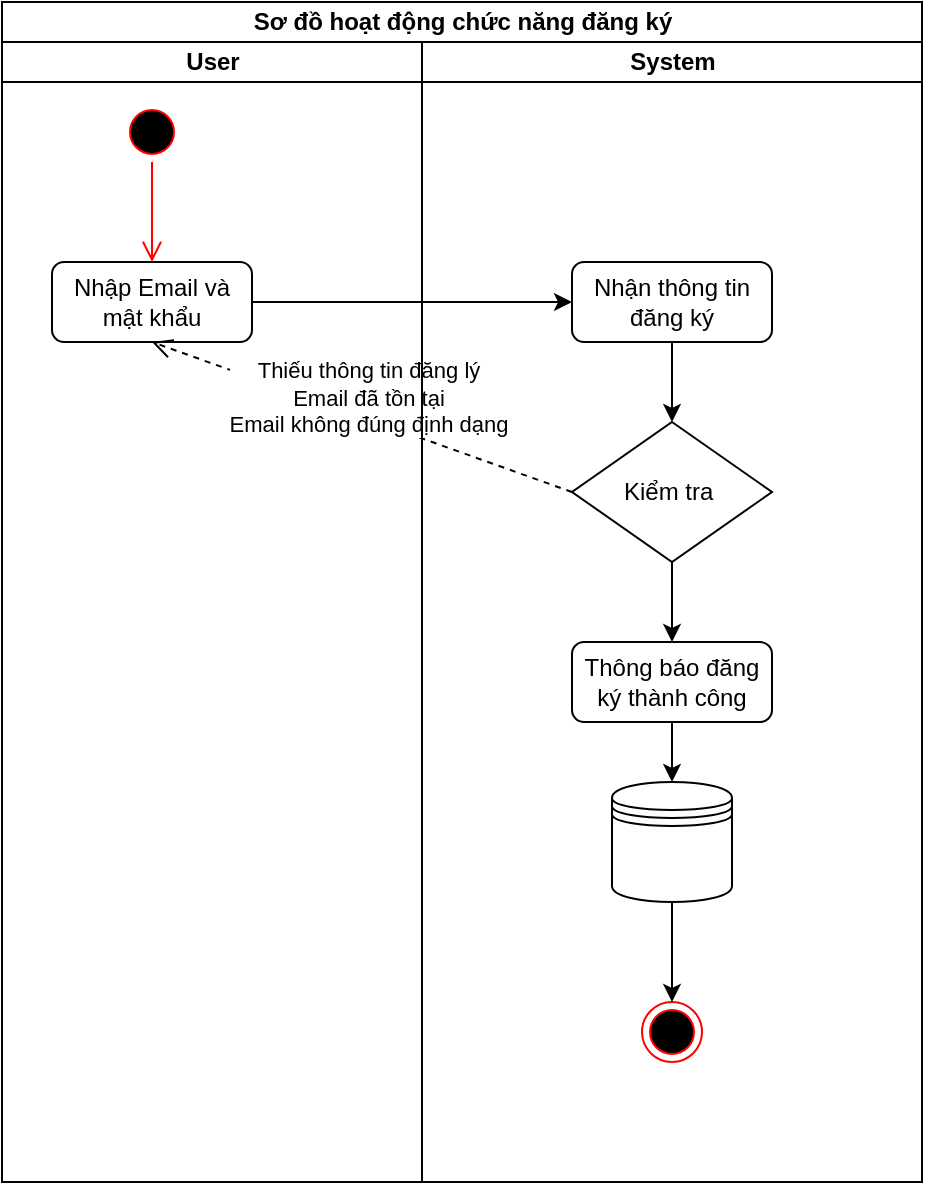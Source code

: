<mxfile>
    <diagram id="5Ujupbhn89dEGrXiVJIM" name="Register">
        <mxGraphModel dx="712" dy="475" grid="1" gridSize="10" guides="1" tooltips="1" connect="1" arrows="1" fold="1" page="1" pageScale="1" pageWidth="850" pageHeight="1100" math="0" shadow="0">
            <root>
                <mxCell id="0"/>
                <mxCell id="1" parent="0"/>
                <mxCell id="2" value="Sơ đồ hoạt động chức năng đăng ký" style="swimlane;childLayout=stackLayout;resizeParent=1;resizeParentMax=0;startSize=20;html=1;" vertex="1" parent="1">
                    <mxGeometry x="170" y="50" width="460" height="590" as="geometry"/>
                </mxCell>
                <mxCell id="3" value="User" style="swimlane;startSize=20;html=1;" vertex="1" parent="2">
                    <mxGeometry y="20" width="210" height="570" as="geometry"/>
                </mxCell>
                <mxCell id="11" value="Nhập Email và mật khẩu" style="rounded=1;whiteSpace=wrap;html=1;" vertex="1" parent="3">
                    <mxGeometry x="25" y="110" width="100" height="40" as="geometry"/>
                </mxCell>
                <mxCell id="27" value="" style="ellipse;html=1;shape=startState;fillColor=#000000;strokeColor=#ff0000;" vertex="1" parent="3">
                    <mxGeometry x="60" y="30" width="30" height="30" as="geometry"/>
                </mxCell>
                <mxCell id="28" value="" style="edgeStyle=orthogonalEdgeStyle;html=1;verticalAlign=bottom;endArrow=open;endSize=8;strokeColor=#ff0000;entryX=0.5;entryY=0;entryDx=0;entryDy=0;" edge="1" source="27" parent="3" target="11">
                    <mxGeometry relative="1" as="geometry">
                        <mxPoint x="155" y="130" as="targetPoint"/>
                    </mxGeometry>
                </mxCell>
                <mxCell id="12" value="" style="endArrow=classic;html=1;exitX=1;exitY=0.5;exitDx=0;exitDy=0;entryX=0;entryY=0.5;entryDx=0;entryDy=0;" edge="1" parent="2" source="11" target="13">
                    <mxGeometry width="50" height="50" relative="1" as="geometry">
                        <mxPoint x="90" y="260" as="sourcePoint"/>
                        <mxPoint x="180" y="150" as="targetPoint"/>
                    </mxGeometry>
                </mxCell>
                <mxCell id="16" value="Thiếu thông tin đăng lý&lt;br&gt;Email đã tồn tại&lt;br&gt;Email không đúng định dạng" style="html=1;verticalAlign=bottom;endArrow=open;dashed=1;endSize=8;entryX=0.5;entryY=1;entryDx=0;entryDy=0;exitX=0;exitY=0.5;exitDx=0;exitDy=0;" edge="1" parent="2" source="15" target="11">
                    <mxGeometry x="-0.067" y="11" relative="1" as="geometry">
                        <mxPoint x="110" y="260" as="sourcePoint"/>
                        <mxPoint x="30" y="260" as="targetPoint"/>
                        <mxPoint as="offset"/>
                    </mxGeometry>
                </mxCell>
                <mxCell id="4" value="System" style="swimlane;startSize=20;html=1;" vertex="1" parent="2">
                    <mxGeometry x="210" y="20" width="250" height="570" as="geometry"/>
                </mxCell>
                <mxCell id="13" value="Nhận thông tin đăng ký" style="rounded=1;whiteSpace=wrap;html=1;" vertex="1" parent="4">
                    <mxGeometry x="75" y="110" width="100" height="40" as="geometry"/>
                </mxCell>
                <mxCell id="15" value="Kiểm tra&amp;nbsp;" style="rhombus;whiteSpace=wrap;html=1;" vertex="1" parent="4">
                    <mxGeometry x="75" y="190" width="100" height="70" as="geometry"/>
                </mxCell>
                <mxCell id="14" value="" style="endArrow=classic;html=1;exitX=0.5;exitY=1;exitDx=0;exitDy=0;entryX=0.5;entryY=0;entryDx=0;entryDy=0;" edge="1" parent="4" source="13" target="15">
                    <mxGeometry width="50" height="50" relative="1" as="geometry">
                        <mxPoint x="-70" y="310" as="sourcePoint"/>
                        <mxPoint x="90" y="190" as="targetPoint"/>
                    </mxGeometry>
                </mxCell>
                <mxCell id="20" value="" style="endArrow=classic;html=1;exitX=0.5;exitY=1;exitDx=0;exitDy=0;entryX=0.5;entryY=0;entryDx=0;entryDy=0;" edge="1" parent="4" source="15" target="21">
                    <mxGeometry width="50" height="50" relative="1" as="geometry">
                        <mxPoint x="135" y="270" as="sourcePoint"/>
                        <mxPoint x="125" y="300" as="targetPoint"/>
                    </mxGeometry>
                </mxCell>
                <mxCell id="21" value="Thông báo đăng ký thành công" style="rounded=1;whiteSpace=wrap;html=1;" vertex="1" parent="4">
                    <mxGeometry x="75" y="300" width="100" height="40" as="geometry"/>
                </mxCell>
                <mxCell id="23" value="" style="endArrow=classic;html=1;exitX=0.5;exitY=1;exitDx=0;exitDy=0;entryX=0.5;entryY=0;entryDx=0;entryDy=0;" edge="1" parent="4" source="21" target="24">
                    <mxGeometry width="50" height="50" relative="1" as="geometry">
                        <mxPoint x="124.5" y="350" as="sourcePoint"/>
                        <mxPoint x="125" y="380" as="targetPoint"/>
                    </mxGeometry>
                </mxCell>
                <mxCell id="24" value="" style="shape=datastore;whiteSpace=wrap;html=1;" vertex="1" parent="4">
                    <mxGeometry x="95" y="370" width="60" height="60" as="geometry"/>
                </mxCell>
                <mxCell id="26" value="" style="ellipse;html=1;shape=endState;fillColor=#000000;strokeColor=#ff0000;" vertex="1" parent="4">
                    <mxGeometry x="110" y="480" width="30" height="30" as="geometry"/>
                </mxCell>
                <mxCell id="25" value="" style="endArrow=classic;html=1;exitX=0.5;exitY=1;exitDx=0;exitDy=0;" edge="1" parent="4" source="24" target="26">
                    <mxGeometry width="50" height="50" relative="1" as="geometry">
                        <mxPoint x="135" y="350" as="sourcePoint"/>
                        <mxPoint x="125" y="480" as="targetPoint"/>
                    </mxGeometry>
                </mxCell>
            </root>
        </mxGraphModel>
    </diagram>
    <diagram id="nhtBb6THCBNPhbd0uZjh" name="Login">
        <mxGraphModel dx="1017" dy="679" grid="1" gridSize="10" guides="1" tooltips="1" connect="1" arrows="1" fold="1" page="1" pageScale="1" pageWidth="850" pageHeight="1100" math="0" shadow="0">
            <root>
                <mxCell id="0"/>
                <mxCell id="1" parent="0"/>
                <mxCell id="-ehZkE86zxHvedlksgDy-1" value="Sơ đồ hoạt động chức năng đăng nhập" style="swimlane;childLayout=stackLayout;resizeParent=1;resizeParentMax=0;startSize=20;html=1;strokeColor=none;" vertex="1" parent="1">
                    <mxGeometry x="200" y="10" width="640" height="730" as="geometry"/>
                </mxCell>
                <mxCell id="-ehZkE86zxHvedlksgDy-2" value="User" style="swimlane;startSize=20;html=1;strokeColor=#FFFFFF;" vertex="1" parent="-ehZkE86zxHvedlksgDy-1">
                    <mxGeometry y="20" width="320" height="710" as="geometry"/>
                </mxCell>
                <mxCell id="-ehZkE86zxHvedlksgDy-6" value="" style="ellipse;html=1;shape=startState;fillColor=#000000;strokeColor=#ff0000;" vertex="1" parent="-ehZkE86zxHvedlksgDy-2">
                    <mxGeometry x="120.0" y="30" width="30" height="30" as="geometry"/>
                </mxCell>
                <mxCell id="-ehZkE86zxHvedlksgDy-7" value="" style="edgeStyle=orthogonalEdgeStyle;html=1;verticalAlign=bottom;endArrow=open;endSize=8;strokeColor=#ff0000;entryX=0.5;entryY=0;entryDx=0;entryDy=0;" edge="1" source="-ehZkE86zxHvedlksgDy-6" parent="-ehZkE86zxHvedlksgDy-2" target="-ehZkE86zxHvedlksgDy-8">
                    <mxGeometry relative="1" as="geometry">
                        <mxPoint x="135.0" y="120" as="targetPoint"/>
                    </mxGeometry>
                </mxCell>
                <mxCell id="-ehZkE86zxHvedlksgDy-8" value="Nhập thông tin đăng nhập" style="rounded=1;whiteSpace=wrap;html=1;arcSize=40;fontColor=#000000;fillColor=#ffffc0;strokeColor=none;" vertex="1" parent="-ehZkE86zxHvedlksgDy-2">
                    <mxGeometry x="75.0" y="120" width="120" height="40" as="geometry"/>
                </mxCell>
                <mxCell id="-ehZkE86zxHvedlksgDy-23" value="Thông báo đăng nhập thất bại" style="rounded=1;whiteSpace=wrap;html=1;arcSize=40;fontColor=#000000;fillColor=#ffffc0;strokeColor=none;" vertex="1" parent="-ehZkE86zxHvedlksgDy-2">
                    <mxGeometry x="260" y="435" width="120" height="40" as="geometry"/>
                </mxCell>
                <mxCell id="-ehZkE86zxHvedlksgDy-24" value="" style="edgeStyle=orthogonalEdgeStyle;html=1;verticalAlign=bottom;endArrow=open;endSize=8;strokeColor=#e7dfdf;fontColor=#000000;entryX=0.25;entryY=1;entryDx=0;entryDy=0;exitX=0;exitY=0.5;exitDx=0;exitDy=0;" edge="1" source="-ehZkE86zxHvedlksgDy-23" parent="-ehZkE86zxHvedlksgDy-2" target="-ehZkE86zxHvedlksgDy-8">
                    <mxGeometry relative="1" as="geometry">
                        <mxPoint x="280" y="530" as="targetPoint"/>
                    </mxGeometry>
                </mxCell>
                <mxCell id="-ehZkE86zxHvedlksgDy-9" value="" style="edgeStyle=orthogonalEdgeStyle;html=1;verticalAlign=bottom;endArrow=open;endSize=8;strokeColor=#FFFFFF;entryX=0;entryY=0.5;entryDx=0;entryDy=0;" edge="1" source="-ehZkE86zxHvedlksgDy-8" parent="-ehZkE86zxHvedlksgDy-1" target="-ehZkE86zxHvedlksgDy-10">
                    <mxGeometry relative="1" as="geometry">
                        <mxPoint x="420.0" y="160" as="targetPoint"/>
                    </mxGeometry>
                </mxCell>
                <mxCell id="-ehZkE86zxHvedlksgDy-13" value="Thông tin không đúng định dạng&lt;br&gt;Thiếu thông tin&lt;br&gt;" style="edgeStyle=orthogonalEdgeStyle;html=1;align=left;verticalAlign=bottom;endArrow=open;endSize=8;strokeColor=#efe6e6;entryX=0.75;entryY=1;entryDx=0;entryDy=0;" edge="1" source="-ehZkE86zxHvedlksgDy-12" parent="-ehZkE86zxHvedlksgDy-1" target="-ehZkE86zxHvedlksgDy-8">
                    <mxGeometry x="0.028" y="-10" relative="1" as="geometry">
                        <mxPoint x="550.0" y="290" as="targetPoint"/>
                        <mxPoint as="offset"/>
                    </mxGeometry>
                </mxCell>
                <mxCell id="-ehZkE86zxHvedlksgDy-18" value="Không tìm thấy" style="edgeStyle=orthogonalEdgeStyle;html=1;align=left;verticalAlign=bottom;endArrow=open;endSize=8;strokeColor=#FFFFFF;fontColor=#faf5f5;entryX=1;entryY=0.5;entryDx=0;entryDy=0;" edge="1" source="-ehZkE86zxHvedlksgDy-17" parent="-ehZkE86zxHvedlksgDy-1" target="-ehZkE86zxHvedlksgDy-23">
                    <mxGeometry x="1" y="-27" relative="1" as="geometry">
                        <mxPoint x="330" y="475" as="targetPoint"/>
                        <mxPoint x="-10" y="2" as="offset"/>
                    </mxGeometry>
                </mxCell>
                <mxCell id="-ehZkE86zxHvedlksgDy-3" value="System" style="swimlane;startSize=20;html=1;" vertex="1" parent="-ehZkE86zxHvedlksgDy-1">
                    <mxGeometry x="320" y="20" width="320" height="710" as="geometry"/>
                </mxCell>
                <mxCell id="-ehZkE86zxHvedlksgDy-10" value="Ghi nhận thông tin" style="rounded=1;whiteSpace=wrap;html=1;arcSize=40;fontColor=#000000;fillColor=#ffffc0;strokeColor=none;" vertex="1" parent="-ehZkE86zxHvedlksgDy-3">
                    <mxGeometry x="100.0" y="120" width="120" height="40" as="geometry"/>
                </mxCell>
                <mxCell id="-ehZkE86zxHvedlksgDy-11" value="" style="edgeStyle=orthogonalEdgeStyle;html=1;verticalAlign=bottom;endArrow=open;endSize=8;strokeColor=#FFFFFF;entryX=0.5;entryY=0;entryDx=0;entryDy=0;" edge="1" source="-ehZkE86zxHvedlksgDy-10" parent="-ehZkE86zxHvedlksgDy-3" target="-ehZkE86zxHvedlksgDy-12">
                    <mxGeometry relative="1" as="geometry">
                        <mxPoint x="160.0" y="240" as="targetPoint"/>
                    </mxGeometry>
                </mxCell>
                <mxCell id="-ehZkE86zxHvedlksgDy-12" value="Kiêm tra thông tin" style="rhombus;whiteSpace=wrap;html=1;fillColor=#ffffc0;strokeColor=#f7f7f7;fontColor=#000000;" vertex="1" parent="-ehZkE86zxHvedlksgDy-3">
                    <mxGeometry x="105" y="230" width="110" height="80" as="geometry"/>
                </mxCell>
                <mxCell id="-ehZkE86zxHvedlksgDy-14" value="Đủ thông tin&lt;br&gt;Đúng định dạng" style="edgeStyle=orthogonalEdgeStyle;html=1;align=left;verticalAlign=top;endArrow=open;endSize=8;strokeColor=#FFFFFF;entryX=0.5;entryY=0;entryDx=0;entryDy=0;" edge="1" source="-ehZkE86zxHvedlksgDy-12" parent="-ehZkE86zxHvedlksgDy-3" target="-ehZkE86zxHvedlksgDy-15">
                    <mxGeometry x="-1" relative="1" as="geometry">
                        <mxPoint x="160.0" y="360" as="targetPoint"/>
                    </mxGeometry>
                </mxCell>
                <mxCell id="-ehZkE86zxHvedlksgDy-15" value="Đưa thông tin xuống sever" style="rounded=1;whiteSpace=wrap;html=1;arcSize=40;fontColor=#000000;fillColor=#ffffc0;strokeColor=none;" vertex="1" parent="-ehZkE86zxHvedlksgDy-3">
                    <mxGeometry x="100.0" y="360" width="120" height="40" as="geometry"/>
                </mxCell>
                <mxCell id="-ehZkE86zxHvedlksgDy-17" value="Kiểm tra thông tin" style="rhombus;whiteSpace=wrap;html=1;fillColor=#ffffc0;strokeColor=none;fontColor=#000000;" vertex="1" parent="-ehZkE86zxHvedlksgDy-3">
                    <mxGeometry x="105" y="430" width="110" height="50" as="geometry"/>
                </mxCell>
                <mxCell id="-ehZkE86zxHvedlksgDy-19" value="Tìm thấy" style="edgeStyle=orthogonalEdgeStyle;html=1;align=left;verticalAlign=top;endArrow=open;endSize=8;strokeColor=#FFFFFF;fontColor=#FFFFFF;entryX=0.5;entryY=0;entryDx=0;entryDy=0;" edge="1" source="-ehZkE86zxHvedlksgDy-17" parent="-ehZkE86zxHvedlksgDy-3" target="-ehZkE86zxHvedlksgDy-31">
                    <mxGeometry x="-1" relative="1" as="geometry">
                        <mxPoint x="160" y="540" as="targetPoint"/>
                    </mxGeometry>
                </mxCell>
                <mxCell id="-ehZkE86zxHvedlksgDy-22" value="" style="edgeStyle=orthogonalEdgeStyle;html=1;verticalAlign=bottom;endArrow=open;endSize=8;strokeColor=#f9f5f5;entryX=0.5;entryY=0;entryDx=0;entryDy=0;exitX=0.5;exitY=1;exitDx=0;exitDy=0;" edge="1" parent="-ehZkE86zxHvedlksgDy-3" source="-ehZkE86zxHvedlksgDy-15" target="-ehZkE86zxHvedlksgDy-17">
                    <mxGeometry relative="1" as="geometry">
                        <mxPoint x="110.0" y="150" as="targetPoint"/>
                        <mxPoint x="-75.0" y="150" as="sourcePoint"/>
                    </mxGeometry>
                </mxCell>
                <mxCell id="-ehZkE86zxHvedlksgDy-31" value="Thông báo đăng nhập thành công" style="rounded=1;whiteSpace=wrap;html=1;arcSize=40;fontColor=#000000;fillColor=#ffffc0;strokeColor=none;" vertex="1" parent="-ehZkE86zxHvedlksgDy-3">
                    <mxGeometry x="100" y="530" width="120" height="40" as="geometry"/>
                </mxCell>
                <mxCell id="-ehZkE86zxHvedlksgDy-32" value="" style="edgeStyle=orthogonalEdgeStyle;html=1;verticalAlign=bottom;endArrow=open;endSize=8;strokeColor=#FFFFFF;fontColor=#000000;entryX=0.5;entryY=0;entryDx=0;entryDy=0;" edge="1" source="-ehZkE86zxHvedlksgDy-31" parent="-ehZkE86zxHvedlksgDy-3" target="-ehZkE86zxHvedlksgDy-33">
                    <mxGeometry relative="1" as="geometry">
                        <mxPoint x="160" y="620" as="targetPoint"/>
                    </mxGeometry>
                </mxCell>
                <mxCell id="-ehZkE86zxHvedlksgDy-33" value="Chuyển về trang chủ" style="rounded=1;whiteSpace=wrap;html=1;arcSize=40;fontColor=#000000;fillColor=#ffffc0;strokeColor=none;" vertex="1" parent="-ehZkE86zxHvedlksgDy-3">
                    <mxGeometry x="100" y="600" width="120" height="40" as="geometry"/>
                </mxCell>
                <mxCell id="-ehZkE86zxHvedlksgDy-34" value="" style="edgeStyle=orthogonalEdgeStyle;html=1;verticalAlign=bottom;endArrow=open;endSize=8;strokeColor=#ff0000;fontColor=#000000;entryX=0.5;entryY=0;entryDx=0;entryDy=0;" edge="1" source="-ehZkE86zxHvedlksgDy-33" parent="-ehZkE86zxHvedlksgDy-3" target="-ehZkE86zxHvedlksgDy-35">
                    <mxGeometry relative="1" as="geometry">
                        <mxPoint x="160" y="680" as="targetPoint"/>
                    </mxGeometry>
                </mxCell>
                <mxCell id="-ehZkE86zxHvedlksgDy-35" value="" style="ellipse;html=1;shape=endState;fillColor=#000000;strokeColor=#ff0000;fontColor=#000000;" vertex="1" parent="-ehZkE86zxHvedlksgDy-3">
                    <mxGeometry x="145" y="680" width="30" height="30" as="geometry"/>
                </mxCell>
            </root>
        </mxGraphModel>
    </diagram>
    <diagram id="C7aJdHcupyNuUhrZXNJ8" name="Search">
        <mxGraphModel dx="1562" dy="475" grid="1" gridSize="10" guides="1" tooltips="1" connect="1" arrows="1" fold="1" page="1" pageScale="1" pageWidth="850" pageHeight="1100" math="0" shadow="0">
            <root>
                <mxCell id="0"/>
                <mxCell id="1" parent="0"/>
                <mxCell id="rdrEFXHb8asc_fd9_eaT-1" value="Sơ đồ chức năng tìm kiếm khách sạn" style="swimlane;childLayout=stackLayout;resizeParent=1;resizeParentMax=0;startSize=20;html=1;strokeColor=#f7f7f7;fontColor=#FFFFFF;" vertex="1" parent="1">
                    <mxGeometry x="-110.0" y="20" width="815.0" height="640" as="geometry"/>
                </mxCell>
                <mxCell id="rdrEFXHb8asc_fd9_eaT-9" value="" style="edgeStyle=none;html=1;strokeColor=#FFFFFF;fontColor=#000000;" edge="1" parent="rdrEFXHb8asc_fd9_eaT-1" source="rdrEFXHb8asc_fd9_eaT-6" target="rdrEFXHb8asc_fd9_eaT-8">
                    <mxGeometry relative="1" as="geometry"/>
                </mxCell>
                <mxCell id="rdrEFXHb8asc_fd9_eaT-12" value="" style="endArrow=open;endFill=1;endSize=12;html=1;strokeColor=#FFFFFF;fontColor=#000000;exitX=0;exitY=0.5;exitDx=0;exitDy=0;entryX=0.5;entryY=1;entryDx=0;entryDy=0;" edge="1" parent="rdrEFXHb8asc_fd9_eaT-1" source="rdrEFXHb8asc_fd9_eaT-10" target="rdrEFXHb8asc_fd9_eaT-6">
                    <mxGeometry width="160" relative="1" as="geometry">
                        <mxPoint x="250.0" y="350" as="sourcePoint"/>
                        <mxPoint x="410.0" y="350" as="targetPoint"/>
                        <Array as="points">
                            <mxPoint x="165.0" y="310"/>
                        </Array>
                    </mxGeometry>
                </mxCell>
                <mxCell id="rdrEFXHb8asc_fd9_eaT-2" value="User" style="swimlane;startSize=20;html=1;strokeColor=#f7f7f7;fontColor=#FFFFFF;" vertex="1" parent="rdrEFXHb8asc_fd9_eaT-1">
                    <mxGeometry y="20" width="425.0" height="620" as="geometry"/>
                </mxCell>
                <mxCell id="rdrEFXHb8asc_fd9_eaT-7" value="" style="edgeStyle=none;html=1;strokeColor=#FFFFFF;fontColor=#FFFFFF;" edge="1" parent="rdrEFXHb8asc_fd9_eaT-2" source="rdrEFXHb8asc_fd9_eaT-5" target="rdrEFXHb8asc_fd9_eaT-6">
                    <mxGeometry relative="1" as="geometry"/>
                </mxCell>
                <mxCell id="rdrEFXHb8asc_fd9_eaT-5" value="" style="ellipse;fillColor=strokeColor;strokeColor=#f7f7f7;fontColor=#FFFFFF;" vertex="1" parent="rdrEFXHb8asc_fd9_eaT-2">
                    <mxGeometry x="150.0" y="40" width="30" height="30" as="geometry"/>
                </mxCell>
                <mxCell id="rdrEFXHb8asc_fd9_eaT-6" value="Nhập thông tin tìm kiếm (tên, địa điểm)" style="rounded=1;whiteSpace=wrap;html=1;fillColor=strokeColor;strokeColor=#f7f7f7;fontColor=#000000;" vertex="1" parent="rdrEFXHb8asc_fd9_eaT-2">
                    <mxGeometry x="105.0" y="135" width="120" height="60" as="geometry"/>
                </mxCell>
                <mxCell id="rdrEFXHb8asc_fd9_eaT-14" value="Hiện thị kết quả tìm kiếm" style="whiteSpace=wrap;html=1;fillColor=strokeColor;strokeColor=#f7f7f7;fontColor=#000000;rounded=1;" vertex="1" parent="rdrEFXHb8asc_fd9_eaT-2">
                    <mxGeometry x="130.0" y="400" width="120" height="60" as="geometry"/>
                </mxCell>
                <mxCell id="rdrEFXHb8asc_fd9_eaT-16" value="" style="ellipse;html=1;shape=endState;fillColor=strokeColor;strokeColor=#f7f7f7;fontColor=#f3eded;" vertex="1" parent="rdrEFXHb8asc_fd9_eaT-2">
                    <mxGeometry x="175.0" y="530" width="30" height="30" as="geometry"/>
                </mxCell>
                <mxCell id="rdrEFXHb8asc_fd9_eaT-17" value="" style="endArrow=classic;html=1;strokeColor=#FFFFFF;fontColor=#f3eded;exitX=0.5;exitY=1;exitDx=0;exitDy=0;entryX=0.5;entryY=0;entryDx=0;entryDy=0;" edge="1" parent="rdrEFXHb8asc_fd9_eaT-2" source="rdrEFXHb8asc_fd9_eaT-14" target="rdrEFXHb8asc_fd9_eaT-16">
                    <mxGeometry width="50" height="50" relative="1" as="geometry">
                        <mxPoint x="270.0" y="530" as="sourcePoint"/>
                        <mxPoint x="320.0" y="480" as="targetPoint"/>
                    </mxGeometry>
                </mxCell>
                <mxCell id="rdrEFXHb8asc_fd9_eaT-3" value="System" style="swimlane;startSize=20;html=1;strokeColor=#f7f7f7;fontColor=#FFFFFF;" vertex="1" parent="rdrEFXHb8asc_fd9_eaT-1">
                    <mxGeometry x="425.0" y="20" width="390" height="620" as="geometry"/>
                </mxCell>
                <mxCell id="rdrEFXHb8asc_fd9_eaT-11" value="" style="edgeStyle=none;html=1;strokeColor=#FFFFFF;fontColor=#000000;" edge="1" parent="rdrEFXHb8asc_fd9_eaT-3" source="rdrEFXHb8asc_fd9_eaT-8" target="rdrEFXHb8asc_fd9_eaT-10">
                    <mxGeometry relative="1" as="geometry"/>
                </mxCell>
                <mxCell id="rdrEFXHb8asc_fd9_eaT-8" value="Ghi nhận thông tin tìm kiếm" style="whiteSpace=wrap;html=1;fillColor=strokeColor;strokeColor=#f7f7f7;fontColor=#000000;rounded=1;" vertex="1" parent="rdrEFXHb8asc_fd9_eaT-3">
                    <mxGeometry x="55" y="135" width="120" height="60" as="geometry"/>
                </mxCell>
                <mxCell id="rdrEFXHb8asc_fd9_eaT-10" value="Tìm kiếm trong database" style="rhombus;whiteSpace=wrap;html=1;fillColor=strokeColor;strokeColor=#f7f7f7;fontColor=#000000;rounded=1;" vertex="1" parent="rdrEFXHb8asc_fd9_eaT-3">
                    <mxGeometry x="55" y="240" width="117.5" height="100" as="geometry"/>
                </mxCell>
                <mxCell id="rdrEFXHb8asc_fd9_eaT-15" value="" style="edgeStyle=none;html=1;strokeColor=#FFFFFF;fontColor=#f3eded;exitX=0.5;exitY=1;exitDx=0;exitDy=0;" edge="1" parent="rdrEFXHb8asc_fd9_eaT-1" source="rdrEFXHb8asc_fd9_eaT-10" target="rdrEFXHb8asc_fd9_eaT-14">
                    <mxGeometry relative="1" as="geometry">
                        <mxPoint x="540.0" y="370" as="sourcePoint"/>
                    </mxGeometry>
                </mxCell>
                <mxCell id="rdrEFXHb8asc_fd9_eaT-13" value="&lt;font color=&quot;#f3eded&quot;&gt;Không tìm thấy được kết quả&lt;/font&gt;" style="text;html=1;align=center;verticalAlign=middle;resizable=0;points=[];autosize=1;strokeColor=none;fillColor=none;fontColor=#000000;" vertex="1" parent="1">
                    <mxGeometry x="100" y="305" width="180" height="30" as="geometry"/>
                </mxCell>
            </root>
        </mxGraphModel>
    </diagram>
    <diagram id="DA7FtAbLvIrjiPwOs-OV" name="Booking">
        <mxGraphModel dx="1187" dy="792" grid="1" gridSize="10" guides="1" tooltips="1" connect="1" arrows="1" fold="1" page="1" pageScale="1" pageWidth="850" pageHeight="1100" math="0" shadow="0">
            <root>
                <mxCell id="0"/>
                <mxCell id="1" parent="0"/>
                <mxCell id="kn81kQRsA43Yj5D7p8f8-1" value="Sơ đồ hoạt động chức năng đặt phòng" style="swimlane;childLayout=stackLayout;resizeParent=1;resizeParentMax=0;startSize=20;html=1;strokeColor=#f7f7f7;fontColor=#f3eded;" vertex="1" parent="1">
                    <mxGeometry x="140.0" y="30" width="1000" height="1040" as="geometry"/>
                </mxCell>
                <mxCell id="kn81kQRsA43Yj5D7p8f8-2" value="&lt;font color=&quot;#ffffff&quot;&gt;User&lt;/font&gt;" style="swimlane;startSize=20;html=1;strokeColor=#f7f7f7;fontColor=#000000;" vertex="1" parent="kn81kQRsA43Yj5D7p8f8-1">
                    <mxGeometry y="20" width="380" height="1020" as="geometry"/>
                </mxCell>
                <mxCell id="kn81kQRsA43Yj5D7p8f8-8" value="" style="edgeStyle=none;html=1;strokeColor=#FFFFFF;fontColor=#f3eded;" edge="1" parent="kn81kQRsA43Yj5D7p8f8-2" source="kn81kQRsA43Yj5D7p8f8-6" target="kn81kQRsA43Yj5D7p8f8-7">
                    <mxGeometry relative="1" as="geometry"/>
                </mxCell>
                <mxCell id="kn81kQRsA43Yj5D7p8f8-6" value="" style="ellipse;fillColor=strokeColor;strokeColor=#f7f7f7;fontColor=#f3eded;" vertex="1" parent="kn81kQRsA43Yj5D7p8f8-2">
                    <mxGeometry x="105.0" y="40" width="30" height="30" as="geometry"/>
                </mxCell>
                <mxCell id="kn81kQRsA43Yj5D7p8f8-10" value="" style="edgeStyle=none;html=1;strokeColor=#FFFFFF;fontColor=#FFFFFF;" edge="1" parent="kn81kQRsA43Yj5D7p8f8-2" source="kn81kQRsA43Yj5D7p8f8-7" target="kn81kQRsA43Yj5D7p8f8-9">
                    <mxGeometry relative="1" as="geometry"/>
                </mxCell>
                <mxCell id="kn81kQRsA43Yj5D7p8f8-7" value="&lt;font color=&quot;#000000&quot;&gt;Chọn Khách sạn&lt;/font&gt;" style="rounded=1;whiteSpace=wrap;html=1;fillColor=strokeColor;strokeColor=#f7f7f7;fontColor=#f3eded;" vertex="1" parent="kn81kQRsA43Yj5D7p8f8-2">
                    <mxGeometry x="60.0" y="100" width="120" height="60" as="geometry"/>
                </mxCell>
                <mxCell id="kn81kQRsA43Yj5D7p8f8-13" value="" style="edgeStyle=none;html=1;strokeColor=#FFFFFF;fontColor=#FFFFFF;" edge="1" parent="kn81kQRsA43Yj5D7p8f8-2" source="kn81kQRsA43Yj5D7p8f8-9" target="kn81kQRsA43Yj5D7p8f8-12">
                    <mxGeometry relative="1" as="geometry"/>
                </mxCell>
                <mxCell id="kn81kQRsA43Yj5D7p8f8-9" value="&lt;font color=&quot;#000000&quot;&gt;Chọn phòng&lt;/font&gt;" style="rounded=1;whiteSpace=wrap;html=1;fillColor=strokeColor;strokeColor=#f7f7f7;fontColor=#f3eded;" vertex="1" parent="kn81kQRsA43Yj5D7p8f8-2">
                    <mxGeometry x="60.0" y="180" width="120" height="60" as="geometry"/>
                </mxCell>
                <mxCell id="kn81kQRsA43Yj5D7p8f8-15" value="" style="edgeStyle=none;html=1;strokeColor=#FFFFFF;fontColor=#000000;" edge="1" parent="kn81kQRsA43Yj5D7p8f8-2" source="kn81kQRsA43Yj5D7p8f8-12" target="kn81kQRsA43Yj5D7p8f8-14">
                    <mxGeometry relative="1" as="geometry"/>
                </mxCell>
                <mxCell id="kn81kQRsA43Yj5D7p8f8-12" value="Đặt phòng" style="whiteSpace=wrap;html=1;fillColor=strokeColor;strokeColor=#f7f7f7;fontColor=#000000;rounded=1;" vertex="1" parent="kn81kQRsA43Yj5D7p8f8-2">
                    <mxGeometry x="60.0" y="260" width="120" height="60" as="geometry"/>
                </mxCell>
                <mxCell id="kn81kQRsA43Yj5D7p8f8-14" value="Nhập thông tin liên hệ" style="whiteSpace=wrap;html=1;fillColor=strokeColor;strokeColor=#f7f7f7;fontColor=#000000;rounded=1;" vertex="1" parent="kn81kQRsA43Yj5D7p8f8-2">
                    <mxGeometry x="60.0" y="340" width="120" height="60" as="geometry"/>
                </mxCell>
                <mxCell id="kn81kQRsA43Yj5D7p8f8-47" value="Nhận email phản hồi xác nhận đặt phòng" style="whiteSpace=wrap;html=1;fillColor=strokeColor;strokeColor=#f7f7f7;fontColor=#000000;rounded=1;" vertex="1" parent="kn81kQRsA43Yj5D7p8f8-2">
                    <mxGeometry x="80.0" y="740" width="120" height="60" as="geometry"/>
                </mxCell>
                <mxCell id="kn81kQRsA43Yj5D7p8f8-49" value="" style="ellipse;html=1;shape=endState;fillColor=strokeColor;strokeColor=#f7f7f7;fontColor=#FFFFFF;" vertex="1" parent="kn81kQRsA43Yj5D7p8f8-2">
                    <mxGeometry x="125.0" y="880" width="30" height="30" as="geometry"/>
                </mxCell>
                <mxCell id="kn81kQRsA43Yj5D7p8f8-50" value="" style="html=1;verticalAlign=bottom;labelBackgroundColor=none;endArrow=block;endFill=1;strokeColor=#FFFFFF;fontColor=#FFFFFF;exitX=0.5;exitY=1;exitDx=0;exitDy=0;entryX=0.5;entryY=0;entryDx=0;entryDy=0;" edge="1" parent="kn81kQRsA43Yj5D7p8f8-2" source="kn81kQRsA43Yj5D7p8f8-47" target="kn81kQRsA43Yj5D7p8f8-49">
                    <mxGeometry width="160" relative="1" as="geometry">
                        <mxPoint x="220.0" y="870" as="sourcePoint"/>
                        <mxPoint x="380.0" y="870" as="targetPoint"/>
                    </mxGeometry>
                </mxCell>
                <mxCell id="kn81kQRsA43Yj5D7p8f8-4" value="System" style="swimlane;startSize=20;html=1;strokeColor=#f7f7f7;fontColor=#f3eded;" vertex="1" parent="kn81kQRsA43Yj5D7p8f8-1">
                    <mxGeometry x="380" y="20" width="340" height="1020" as="geometry"/>
                </mxCell>
                <mxCell id="kn81kQRsA43Yj5D7p8f8-19" value="" style="edgeStyle=none;html=1;strokeColor=#FFFFFF;fontColor=#000000;" edge="1" parent="kn81kQRsA43Yj5D7p8f8-4" source="kn81kQRsA43Yj5D7p8f8-16" target="kn81kQRsA43Yj5D7p8f8-18">
                    <mxGeometry relative="1" as="geometry"/>
                </mxCell>
                <mxCell id="kn81kQRsA43Yj5D7p8f8-16" value="Nhận thông tin liên hệ" style="whiteSpace=wrap;html=1;fillColor=strokeColor;strokeColor=#f7f7f7;fontColor=#000000;rounded=1;" vertex="1" parent="kn81kQRsA43Yj5D7p8f8-4">
                    <mxGeometry x="80" y="340" width="120" height="60" as="geometry"/>
                </mxCell>
                <mxCell id="kn81kQRsA43Yj5D7p8f8-26" value="" style="edgeStyle=none;html=1;strokeColor=#FFFFFF;fontColor=#FFFFFF;" edge="1" parent="kn81kQRsA43Yj5D7p8f8-4" source="kn81kQRsA43Yj5D7p8f8-18" target="kn81kQRsA43Yj5D7p8f8-25">
                    <mxGeometry relative="1" as="geometry"/>
                </mxCell>
                <mxCell id="kn81kQRsA43Yj5D7p8f8-18" value="Xử lý thông tin liên hệ" style="rhombus;whiteSpace=wrap;html=1;fillColor=strokeColor;strokeColor=#f7f7f7;fontColor=#000000;rounded=1;" vertex="1" parent="kn81kQRsA43Yj5D7p8f8-4">
                    <mxGeometry x="90" y="450" width="100" height="100" as="geometry"/>
                </mxCell>
                <mxCell id="kn81kQRsA43Yj5D7p8f8-25" value="Xác nhận đặt phòng" style="whiteSpace=wrap;html=1;fillColor=strokeColor;strokeColor=#f7f7f7;fontColor=#000000;rounded=1;" vertex="1" parent="kn81kQRsA43Yj5D7p8f8-4">
                    <mxGeometry x="80.0" y="600" width="120" height="60" as="geometry"/>
                </mxCell>
                <mxCell id="kn81kQRsA43Yj5D7p8f8-29" value="Gữi email xác nhận" style="whiteSpace=wrap;html=1;fillColor=strokeColor;strokeColor=#f7f7f7;fontColor=#000000;rounded=1;" vertex="1" parent="kn81kQRsA43Yj5D7p8f8-4">
                    <mxGeometry x="80.0" y="740" width="120" height="60" as="geometry"/>
                </mxCell>
                <mxCell id="kn81kQRsA43Yj5D7p8f8-33" value="Hotel" style="swimlane;startSize=20;html=1;strokeColor=#f7f7f7;fontColor=#f3eded;" vertex="1" parent="kn81kQRsA43Yj5D7p8f8-1">
                    <mxGeometry x="720" y="20" width="280" height="1020" as="geometry"/>
                </mxCell>
                <mxCell id="kn81kQRsA43Yj5D7p8f8-45" value="" style="edgeStyle=none;html=1;strokeColor=#FFFFFF;fontColor=#FFFFFF;" edge="1" parent="kn81kQRsA43Yj5D7p8f8-33" source="kn81kQRsA43Yj5D7p8f8-42" target="kn81kQRsA43Yj5D7p8f8-44">
                    <mxGeometry relative="1" as="geometry"/>
                </mxCell>
                <mxCell id="kn81kQRsA43Yj5D7p8f8-42" value="Nhận thông tin đăng phòng" style="whiteSpace=wrap;html=1;fillColor=strokeColor;strokeColor=#f7f7f7;fontColor=#000000;rounded=1;" vertex="1" parent="kn81kQRsA43Yj5D7p8f8-33">
                    <mxGeometry x="70" y="600" width="120" height="60" as="geometry"/>
                </mxCell>
                <mxCell id="kn81kQRsA43Yj5D7p8f8-44" value="Xác nhận và phản hồi lại lên hệ thống" style="whiteSpace=wrap;html=1;fillColor=strokeColor;strokeColor=#f7f7f7;fontColor=#000000;rounded=1;" vertex="1" parent="kn81kQRsA43Yj5D7p8f8-33">
                    <mxGeometry x="70" y="740" width="120" height="60" as="geometry"/>
                </mxCell>
                <mxCell id="kn81kQRsA43Yj5D7p8f8-17" value="" style="edgeStyle=none;html=1;strokeColor=#FFFFFF;fontColor=#000000;" edge="1" parent="kn81kQRsA43Yj5D7p8f8-1" source="kn81kQRsA43Yj5D7p8f8-14" target="kn81kQRsA43Yj5D7p8f8-16">
                    <mxGeometry relative="1" as="geometry"/>
                </mxCell>
                <mxCell id="kn81kQRsA43Yj5D7p8f8-20" value="Thiếu thông&amp;nbsp; tin" style="html=1;verticalAlign=bottom;endArrow=open;dashed=1;endSize=8;strokeColor=#FFFFFF;fontColor=#FFFFFF;entryX=0.45;entryY=1.033;entryDx=0;entryDy=0;entryPerimeter=0;exitX=0;exitY=0.5;exitDx=0;exitDy=0;" edge="1" parent="kn81kQRsA43Yj5D7p8f8-1" source="kn81kQRsA43Yj5D7p8f8-18" target="kn81kQRsA43Yj5D7p8f8-14">
                    <mxGeometry relative="1" as="geometry">
                        <mxPoint x="250.0" y="480" as="sourcePoint"/>
                        <mxPoint x="170.0" y="480" as="targetPoint"/>
                        <Array as="points">
                            <mxPoint x="114.0" y="520"/>
                        </Array>
                    </mxGeometry>
                </mxCell>
                <mxCell id="kn81kQRsA43Yj5D7p8f8-43" value="" style="edgeStyle=none;html=1;strokeColor=#FFFFFF;fontColor=#FFFFFF;" edge="1" parent="kn81kQRsA43Yj5D7p8f8-1" source="kn81kQRsA43Yj5D7p8f8-25" target="kn81kQRsA43Yj5D7p8f8-42">
                    <mxGeometry relative="1" as="geometry"/>
                </mxCell>
                <mxCell id="kn81kQRsA43Yj5D7p8f8-46" value="" style="endArrow=open;endFill=1;endSize=12;html=1;strokeColor=#FFFFFF;fontColor=#FFFFFF;exitX=0;exitY=0.5;exitDx=0;exitDy=0;entryX=1;entryY=0.5;entryDx=0;entryDy=0;" edge="1" parent="kn81kQRsA43Yj5D7p8f8-1" source="kn81kQRsA43Yj5D7p8f8-44" target="kn81kQRsA43Yj5D7p8f8-29">
                    <mxGeometry width="160" relative="1" as="geometry">
                        <mxPoint x="140.0" y="850" as="sourcePoint"/>
                        <mxPoint x="300.0" y="850" as="targetPoint"/>
                    </mxGeometry>
                </mxCell>
                <mxCell id="kn81kQRsA43Yj5D7p8f8-48" value="" style="endArrow=open;endFill=1;endSize=12;html=1;strokeColor=#FFFFFF;fontColor=#FFFFFF;exitX=0;exitY=0.5;exitDx=0;exitDy=0;entryX=1;entryY=0.5;entryDx=0;entryDy=0;" edge="1" parent="kn81kQRsA43Yj5D7p8f8-1" source="kn81kQRsA43Yj5D7p8f8-29" target="kn81kQRsA43Yj5D7p8f8-47">
                    <mxGeometry width="160" relative="1" as="geometry">
                        <mxPoint x="130.0" y="910" as="sourcePoint"/>
                        <mxPoint x="290.0" y="910" as="targetPoint"/>
                    </mxGeometry>
                </mxCell>
            </root>
        </mxGraphModel>
    </diagram>
    <diagram id="BXB4dqt2P5461uKBLCKr" name="Cancel">
        <mxGraphModel dx="2884" dy="1357" grid="1" gridSize="10" guides="1" tooltips="1" connect="1" arrows="1" fold="1" page="1" pageScale="1" pageWidth="850" pageHeight="1100" math="0" shadow="0">
            <root>
                <mxCell id="0"/>
                <mxCell id="1" parent="0"/>
                <mxCell id="-gfmjaC-gHcZax7Jy0Js-1" value="Sơ đồ hoạt động chức năng đặt phòng" style="swimlane;childLayout=stackLayout;resizeParent=1;resizeParentMax=0;startSize=20;html=1;strokeColor=#f7f7f7;fontColor=#f3eded;" vertex="1" parent="1">
                    <mxGeometry x="-830.0" y="40" width="860" height="620" as="geometry"/>
                </mxCell>
                <mxCell id="-gfmjaC-gHcZax7Jy0Js-2" value="&lt;font color=&quot;#ffffff&quot;&gt;User&lt;/font&gt;" style="swimlane;startSize=20;html=1;strokeColor=#f7f7f7;fontColor=#000000;" vertex="1" parent="-gfmjaC-gHcZax7Jy0Js-1">
                    <mxGeometry y="20" width="580" height="600" as="geometry"/>
                </mxCell>
                <mxCell id="-gfmjaC-gHcZax7Jy0Js-3" value="" style="edgeStyle=none;html=1;strokeColor=#FFFFFF;fontColor=#f3eded;" edge="1" parent="-gfmjaC-gHcZax7Jy0Js-2" source="-gfmjaC-gHcZax7Jy0Js-4" target="-gfmjaC-gHcZax7Jy0Js-6">
                    <mxGeometry relative="1" as="geometry"/>
                </mxCell>
                <mxCell id="-gfmjaC-gHcZax7Jy0Js-4" value="" style="ellipse;fillColor=strokeColor;strokeColor=#f7f7f7;fontColor=#f3eded;" vertex="1" parent="-gfmjaC-gHcZax7Jy0Js-2">
                    <mxGeometry x="105.0" y="40" width="30" height="30" as="geometry"/>
                </mxCell>
                <mxCell id="-gfmjaC-gHcZax7Jy0Js-5" value="" style="edgeStyle=none;html=1;strokeColor=#FFFFFF;fontColor=#FFFFFF;" edge="1" parent="-gfmjaC-gHcZax7Jy0Js-2" source="-gfmjaC-gHcZax7Jy0Js-6" target="-gfmjaC-gHcZax7Jy0Js-8">
                    <mxGeometry relative="1" as="geometry"/>
                </mxCell>
                <mxCell id="-gfmjaC-gHcZax7Jy0Js-6" value="&lt;font color=&quot;#000000&quot;&gt;Yêu cầu hủy phòng&lt;/font&gt;" style="rounded=1;whiteSpace=wrap;html=1;fillColor=strokeColor;strokeColor=#f7f7f7;fontColor=#f3eded;" vertex="1" parent="-gfmjaC-gHcZax7Jy0Js-2">
                    <mxGeometry x="60.0" y="100" width="120" height="60" as="geometry"/>
                </mxCell>
                <mxCell id="-gfmjaC-gHcZax7Jy0Js-7" value="" style="edgeStyle=none;html=1;strokeColor=#FFFFFF;fontColor=#FFFFFF;" edge="1" parent="-gfmjaC-gHcZax7Jy0Js-2" source="-gfmjaC-gHcZax7Jy0Js-8" target="-gfmjaC-gHcZax7Jy0Js-10">
                    <mxGeometry relative="1" as="geometry"/>
                </mxCell>
                <mxCell id="-gfmjaC-gHcZax7Jy0Js-8" value="&lt;font color=&quot;#000000&quot;&gt;Điền lý do hủy phòng&lt;/font&gt;" style="rounded=1;whiteSpace=wrap;html=1;fillColor=strokeColor;strokeColor=#f7f7f7;fontColor=#f3eded;" vertex="1" parent="-gfmjaC-gHcZax7Jy0Js-2">
                    <mxGeometry x="60.0" y="180" width="120" height="60" as="geometry"/>
                </mxCell>
                <mxCell id="-gfmjaC-gHcZax7Jy0Js-10" value="Gữi yêu cầu" style="whiteSpace=wrap;html=1;fillColor=strokeColor;strokeColor=#f7f7f7;fontColor=#000000;rounded=1;" vertex="1" parent="-gfmjaC-gHcZax7Jy0Js-2">
                    <mxGeometry x="60.0" y="260" width="120" height="60" as="geometry"/>
                </mxCell>
                <mxCell id="-gfmjaC-gHcZax7Jy0Js-13" value="" style="ellipse;html=1;shape=endState;fillColor=strokeColor;strokeColor=#f7f7f7;fontColor=#FFFFFF;" vertex="1" parent="-gfmjaC-gHcZax7Jy0Js-2">
                    <mxGeometry x="105.0" y="560" width="30" height="30" as="geometry"/>
                </mxCell>
                <mxCell id="-gfmjaC-gHcZax7Jy0Js-14" value="" style="html=1;verticalAlign=bottom;labelBackgroundColor=none;endArrow=block;endFill=1;strokeColor=#FFFFFF;fontColor=#FFFFFF;exitX=0.5;exitY=1;exitDx=0;exitDy=0;entryX=0.5;entryY=0;entryDx=0;entryDy=0;" edge="1" parent="-gfmjaC-gHcZax7Jy0Js-2" source="-gfmjaC-gHcZax7Jy0Js-36" target="-gfmjaC-gHcZax7Jy0Js-13">
                    <mxGeometry width="160" relative="1" as="geometry">
                        <mxPoint x="220.0" y="870" as="sourcePoint"/>
                        <mxPoint x="380.0" y="870" as="targetPoint"/>
                    </mxGeometry>
                </mxCell>
                <mxCell id="-gfmjaC-gHcZax7Jy0Js-15" value="System" style="swimlane;startSize=20;html=1;strokeColor=#f7f7f7;fontColor=#f3eded;" vertex="1" parent="-gfmjaC-gHcZax7Jy0Js-2">
                    <mxGeometry x="320" width="260" height="600" as="geometry"/>
                </mxCell>
                <mxCell id="-gfmjaC-gHcZax7Jy0Js-17" value="Chuyển yêu cầu hủy cho khách sạn" style="whiteSpace=wrap;html=1;fillColor=strokeColor;strokeColor=#f7f7f7;fontColor=#000000;rounded=1;" vertex="1" parent="-gfmjaC-gHcZax7Jy0Js-15">
                    <mxGeometry x="80" y="260" width="120" height="60" as="geometry"/>
                </mxCell>
                <mxCell id="-gfmjaC-gHcZax7Jy0Js-34" value="Gữi email xác nhận hủy phòng" style="whiteSpace=wrap;html=1;fillColor=strokeColor;strokeColor=#f7f7f7;fontColor=#000000;rounded=1;" vertex="1" parent="-gfmjaC-gHcZax7Jy0Js-15">
                    <mxGeometry x="80" y="410" width="120" height="60" as="geometry"/>
                </mxCell>
                <mxCell id="-gfmjaC-gHcZax7Jy0Js-26" value="" style="edgeStyle=none;html=1;strokeColor=#FFFFFF;fontColor=#000000;exitX=1;exitY=0.5;exitDx=0;exitDy=0;" edge="1" parent="-gfmjaC-gHcZax7Jy0Js-2" source="-gfmjaC-gHcZax7Jy0Js-10" target="-gfmjaC-gHcZax7Jy0Js-17">
                    <mxGeometry relative="1" as="geometry"/>
                </mxCell>
                <mxCell id="-gfmjaC-gHcZax7Jy0Js-36" value="Nhận email xác nhận hủy thành công" style="whiteSpace=wrap;html=1;fillColor=strokeColor;strokeColor=#f7f7f7;fontColor=#000000;rounded=1;" vertex="1" parent="-gfmjaC-gHcZax7Jy0Js-2">
                    <mxGeometry x="60" y="410" width="120" height="60" as="geometry"/>
                </mxCell>
                <mxCell id="-gfmjaC-gHcZax7Jy0Js-37" value="" style="edgeStyle=none;html=1;strokeColor=#FFFFFF;fontColor=#FFFFFF;" edge="1" parent="-gfmjaC-gHcZax7Jy0Js-2" source="-gfmjaC-gHcZax7Jy0Js-34" target="-gfmjaC-gHcZax7Jy0Js-36">
                    <mxGeometry relative="1" as="geometry"/>
                </mxCell>
                <mxCell id="-gfmjaC-gHcZax7Jy0Js-22" value="Hotel" style="swimlane;startSize=20;html=1;strokeColor=#f7f7f7;fontColor=#f3eded;" vertex="1" parent="-gfmjaC-gHcZax7Jy0Js-1">
                    <mxGeometry x="580" y="20" width="280" height="600" as="geometry"/>
                </mxCell>
                <mxCell id="-gfmjaC-gHcZax7Jy0Js-24" value="Xác nhận hủy phòng cho khác" style="whiteSpace=wrap;html=1;fillColor=strokeColor;strokeColor=#f7f7f7;fontColor=#000000;rounded=1;" vertex="1" parent="-gfmjaC-gHcZax7Jy0Js-22">
                    <mxGeometry x="80" y="410" width="120" height="60" as="geometry"/>
                </mxCell>
                <mxCell id="-gfmjaC-gHcZax7Jy0Js-33" value="" style="edgeStyle=none;html=1;strokeColor=#FFFFFF;fontColor=#FFFFFF;" edge="1" parent="-gfmjaC-gHcZax7Jy0Js-22" source="-gfmjaC-gHcZax7Jy0Js-31" target="-gfmjaC-gHcZax7Jy0Js-24">
                    <mxGeometry relative="1" as="geometry"/>
                </mxCell>
                <mxCell id="-gfmjaC-gHcZax7Jy0Js-31" value="Nhân yêu cầu hủy" style="whiteSpace=wrap;html=1;fillColor=strokeColor;strokeColor=#f7f7f7;fontColor=#000000;rounded=1;" vertex="1" parent="-gfmjaC-gHcZax7Jy0Js-22">
                    <mxGeometry x="80" y="260" width="120" height="60" as="geometry"/>
                </mxCell>
                <mxCell id="-gfmjaC-gHcZax7Jy0Js-32" value="" style="edgeStyle=none;html=1;strokeColor=#FFFFFF;fontColor=#FFFFFF;" edge="1" parent="-gfmjaC-gHcZax7Jy0Js-1" source="-gfmjaC-gHcZax7Jy0Js-17" target="-gfmjaC-gHcZax7Jy0Js-31">
                    <mxGeometry relative="1" as="geometry"/>
                </mxCell>
                <mxCell id="-gfmjaC-gHcZax7Jy0Js-35" value="" style="edgeStyle=none;html=1;strokeColor=#FFFFFF;fontColor=#FFFFFF;" edge="1" parent="-gfmjaC-gHcZax7Jy0Js-1" source="-gfmjaC-gHcZax7Jy0Js-24" target="-gfmjaC-gHcZax7Jy0Js-34">
                    <mxGeometry relative="1" as="geometry"/>
                </mxCell>
            </root>
        </mxGraphModel>
    </diagram>
    <diagram id="fpOEBMcK6FRqffNvBVed" name="Review">
        <mxGraphModel dx="712" dy="475" grid="1" gridSize="10" guides="1" tooltips="1" connect="1" arrows="1" fold="1" page="1" pageScale="1" pageWidth="850" pageHeight="1100" math="0" shadow="0">
            <root>
                <mxCell id="0"/>
                <mxCell id="1" parent="0"/>
                <mxCell id="QcjIfY4uD2zkUO5hpNwZ-1" value="Sơ đồ hoạt động chức năng nhận xét" style="swimlane;childLayout=stackLayout;resizeParent=1;resizeParentMax=0;startSize=20;html=1;strokeColor=#f7f7f7;fontColor=#FFFFFF;" vertex="1" parent="1">
                    <mxGeometry x="160.0" y="20" width="400" height="480" as="geometry"/>
                </mxCell>
                <mxCell id="QcjIfY4uD2zkUO5hpNwZ-2" value="Customer" style="swimlane;startSize=20;html=1;strokeColor=#f7f7f7;fontColor=#FFFFFF;" vertex="1" parent="QcjIfY4uD2zkUO5hpNwZ-1">
                    <mxGeometry y="20" width="120" height="460" as="geometry"/>
                </mxCell>
                <mxCell id="-EqhF9hqkQVG9u36oz6Y-9" value="" style="edgeStyle=none;html=1;strokeColor=#FFFFFF;fontColor=#000000;" edge="1" parent="QcjIfY4uD2zkUO5hpNwZ-2" source="-EqhF9hqkQVG9u36oz6Y-6" target="-EqhF9hqkQVG9u36oz6Y-8">
                    <mxGeometry relative="1" as="geometry"/>
                </mxCell>
                <mxCell id="-EqhF9hqkQVG9u36oz6Y-6" value="Nhận phiếu đánh giá" style="whiteSpace=wrap;html=1;fillColor=strokeColor;strokeColor=#f7f7f7;fontColor=#000000;rounded=1;" vertex="1" parent="QcjIfY4uD2zkUO5hpNwZ-2">
                    <mxGeometry x="20" y="90" width="75" height="40" as="geometry"/>
                </mxCell>
                <mxCell id="-EqhF9hqkQVG9u36oz6Y-13" value="" style="edgeStyle=none;html=1;strokeColor=#FFFFFF;fontColor=#000000;" edge="1" parent="QcjIfY4uD2zkUO5hpNwZ-2" source="-EqhF9hqkQVG9u36oz6Y-8" target="-EqhF9hqkQVG9u36oz6Y-12">
                    <mxGeometry relative="1" as="geometry"/>
                </mxCell>
                <mxCell id="-EqhF9hqkQVG9u36oz6Y-8" value="Đánh giá" style="whiteSpace=wrap;html=1;fillColor=strokeColor;strokeColor=#f7f7f7;fontColor=#000000;rounded=1;" vertex="1" parent="QcjIfY4uD2zkUO5hpNwZ-2">
                    <mxGeometry x="20" y="170" width="72.5" height="40" as="geometry"/>
                </mxCell>
                <mxCell id="-EqhF9hqkQVG9u36oz6Y-12" value="Gữi đánh giá" style="whiteSpace=wrap;html=1;fillColor=strokeColor;strokeColor=#f7f7f7;fontColor=#000000;rounded=1;" vertex="1" parent="QcjIfY4uD2zkUO5hpNwZ-2">
                    <mxGeometry x="20" y="240" width="70" height="40" as="geometry"/>
                </mxCell>
                <mxCell id="QcjIfY4uD2zkUO5hpNwZ-3" value="System" style="swimlane;startSize=20;html=1;strokeColor=#f7f7f7;fontColor=#FFFFFF;" vertex="1" parent="QcjIfY4uD2zkUO5hpNwZ-1">
                    <mxGeometry x="120" y="20" width="160" height="460" as="geometry"/>
                </mxCell>
                <mxCell id="-EqhF9hqkQVG9u36oz6Y-4" value="Gữi phiếu đánh giá và nhận xét sau khi checkout" style="rounded=1;whiteSpace=wrap;html=1;fillColor=strokeColor;strokeColor=#f7f7f7;fontColor=#000000;" vertex="1" parent="QcjIfY4uD2zkUO5hpNwZ-3">
                    <mxGeometry x="25" y="90" width="107.5" height="50" as="geometry"/>
                </mxCell>
                <mxCell id="-EqhF9hqkQVG9u36oz6Y-18" value="" style="edgeStyle=none;html=1;strokeColor=#FFFFFF;fontColor=#000000;" edge="1" parent="QcjIfY4uD2zkUO5hpNwZ-3" source="-EqhF9hqkQVG9u36oz6Y-14" target="-EqhF9hqkQVG9u36oz6Y-17">
                    <mxGeometry relative="1" as="geometry"/>
                </mxCell>
                <mxCell id="-EqhF9hqkQVG9u36oz6Y-14" value="Ghi nhận đánh giá" style="whiteSpace=wrap;html=1;fillColor=strokeColor;strokeColor=#f7f7f7;fontColor=#000000;rounded=1;" vertex="1" parent="QcjIfY4uD2zkUO5hpNwZ-3">
                    <mxGeometry x="30" y="240" width="70" height="40" as="geometry"/>
                </mxCell>
                <mxCell id="-EqhF9hqkQVG9u36oz6Y-17" value="Phản hồi lại cho khách sạn" style="whiteSpace=wrap;html=1;fillColor=strokeColor;strokeColor=#f7f7f7;fontColor=#000000;rounded=1;" vertex="1" parent="QcjIfY4uD2zkUO5hpNwZ-3">
                    <mxGeometry x="25" y="330" width="80" height="50" as="geometry"/>
                </mxCell>
                <mxCell id="QcjIfY4uD2zkUO5hpNwZ-4" value="Hotel" style="swimlane;startSize=20;html=1;strokeColor=#f7f7f7;fontColor=#FFFFFF;" vertex="1" parent="QcjIfY4uD2zkUO5hpNwZ-1">
                    <mxGeometry x="280" y="20" width="120" height="460" as="geometry"/>
                </mxCell>
                <mxCell id="-EqhF9hqkQVG9u36oz6Y-19" value="Nhận phản hồi" style="whiteSpace=wrap;html=1;fillColor=strokeColor;strokeColor=#f7f7f7;fontColor=#000000;rounded=1;" vertex="1" parent="QcjIfY4uD2zkUO5hpNwZ-4">
                    <mxGeometry x="20" y="330" width="80" height="50" as="geometry"/>
                </mxCell>
                <mxCell id="-EqhF9hqkQVG9u36oz6Y-21" value="" style="ellipse;html=1;shape=endState;fillColor=strokeColor;strokeColor=#f7f7f7;fontColor=#000000;" vertex="1" parent="QcjIfY4uD2zkUO5hpNwZ-4">
                    <mxGeometry x="45.0" y="420" width="30" height="30" as="geometry"/>
                </mxCell>
                <mxCell id="-EqhF9hqkQVG9u36oz6Y-22" value="" style="html=1;verticalAlign=bottom;labelBackgroundColor=none;endArrow=block;endFill=1;strokeColor=#FFFFFF;fontColor=#000000;exitX=0.5;exitY=1;exitDx=0;exitDy=0;entryX=0.5;entryY=0;entryDx=0;entryDy=0;" edge="1" parent="QcjIfY4uD2zkUO5hpNwZ-4" source="-EqhF9hqkQVG9u36oz6Y-19" target="-EqhF9hqkQVG9u36oz6Y-21">
                    <mxGeometry width="160" relative="1" as="geometry">
                        <mxPoint x="20.0" y="400" as="sourcePoint"/>
                        <mxPoint x="180.0" y="400" as="targetPoint"/>
                    </mxGeometry>
                </mxCell>
                <mxCell id="-EqhF9hqkQVG9u36oz6Y-24" value="" style="edgeStyle=none;html=1;strokeColor=#FFFFFF;fontColor=#000000;" edge="1" parent="QcjIfY4uD2zkUO5hpNwZ-4" source="-EqhF9hqkQVG9u36oz6Y-1" target="-EqhF9hqkQVG9u36oz6Y-23">
                    <mxGeometry relative="1" as="geometry"/>
                </mxCell>
                <mxCell id="-EqhF9hqkQVG9u36oz6Y-1" value="" style="ellipse;fillColor=strokeColor;strokeColor=#f7f7f7;fontColor=#FFFFFF;" vertex="1" parent="QcjIfY4uD2zkUO5hpNwZ-4">
                    <mxGeometry x="40.0" y="30" width="30" height="30" as="geometry"/>
                </mxCell>
                <mxCell id="-EqhF9hqkQVG9u36oz6Y-23" value="Xác nhận khách đã checkout" style="rounded=1;whiteSpace=wrap;html=1;fillColor=strokeColor;strokeColor=#f7f7f7;fontColor=#000000;" vertex="1" parent="QcjIfY4uD2zkUO5hpNwZ-4">
                    <mxGeometry x="12.5" y="90" width="87.5" height="50" as="geometry"/>
                </mxCell>
                <mxCell id="-EqhF9hqkQVG9u36oz6Y-7" value="" style="edgeStyle=none;html=1;strokeColor=#FFFFFF;fontColor=#000000;" edge="1" parent="QcjIfY4uD2zkUO5hpNwZ-1" source="-EqhF9hqkQVG9u36oz6Y-4" target="-EqhF9hqkQVG9u36oz6Y-6">
                    <mxGeometry relative="1" as="geometry"/>
                </mxCell>
                <mxCell id="-EqhF9hqkQVG9u36oz6Y-15" value="" style="edgeStyle=none;html=1;strokeColor=#FFFFFF;fontColor=#000000;" edge="1" parent="QcjIfY4uD2zkUO5hpNwZ-1" source="-EqhF9hqkQVG9u36oz6Y-12" target="-EqhF9hqkQVG9u36oz6Y-14">
                    <mxGeometry relative="1" as="geometry"/>
                </mxCell>
                <mxCell id="-EqhF9hqkQVG9u36oz6Y-20" value="" style="edgeStyle=none;html=1;strokeColor=#FFFFFF;fontColor=#000000;" edge="1" parent="QcjIfY4uD2zkUO5hpNwZ-1" source="-EqhF9hqkQVG9u36oz6Y-17" target="-EqhF9hqkQVG9u36oz6Y-19">
                    <mxGeometry relative="1" as="geometry"/>
                </mxCell>
                <mxCell id="-EqhF9hqkQVG9u36oz6Y-25" value="" style="html=1;verticalAlign=bottom;labelBackgroundColor=none;endArrow=block;endFill=1;strokeColor=#FFFFFF;fontColor=#000000;exitX=0;exitY=0.5;exitDx=0;exitDy=0;entryX=1;entryY=0.5;entryDx=0;entryDy=0;" edge="1" parent="QcjIfY4uD2zkUO5hpNwZ-1" source="-EqhF9hqkQVG9u36oz6Y-23" target="-EqhF9hqkQVG9u36oz6Y-4">
                    <mxGeometry width="160" relative="1" as="geometry">
                        <mxPoint x="200.0" y="180" as="sourcePoint"/>
                        <mxPoint x="360.0" y="180" as="targetPoint"/>
                    </mxGeometry>
                </mxCell>
            </root>
        </mxGraphModel>
    </diagram>
</mxfile>